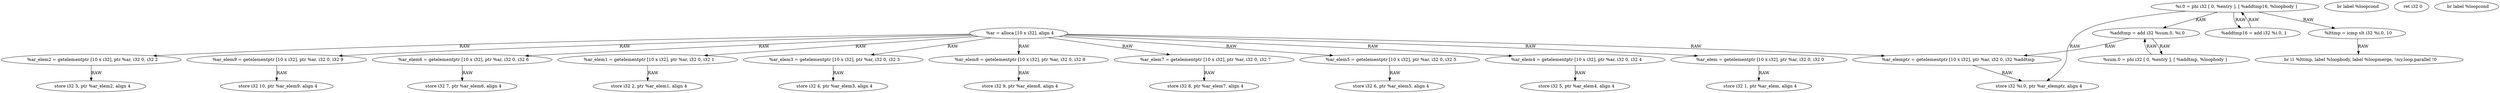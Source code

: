 digraph PDG {
  "n0" [label="  %ar = alloca [10 x i32], align 4"];
  "n29" [label="  %addtmp16 = add i32 %i.0, 1"];
  "n26" [label="  %addtmp = add i32 %sum.0, %i.0"];
  "n15" [label="  %ar_elem7 = getelementptr [10 x i32], ptr %ar, i32 0, i32 7"];
  "n11" [label="  %ar_elem5 = getelementptr [10 x i32], ptr %ar, i32 0, i32 5"];
  "n9" [label="  %ar_elem4 = getelementptr [10 x i32], ptr %ar, i32 0, i32 4"];
  "n2" [label="  store i32 1, ptr %ar_elem, align 4"];
  "n16" [label="  store i32 8, ptr %ar_elem7, align 4"];
  "n30" [label="  br label %loopcond"];
  "n8" [label="  store i32 4, ptr %ar_elem3, align 4"];
  "n31" [label="  ret i32 0"];
  "n21" [label="  br label %loopcond"];
  "n1" [label="  %ar_elem = getelementptr [10 x i32], ptr %ar, i32 0, i32 0"];
  "n5" [label="  %ar_elem2 = getelementptr [10 x i32], ptr %ar, i32 0, i32 2"];
  "n7" [label="  %ar_elem3 = getelementptr [10 x i32], ptr %ar, i32 0, i32 3"];
  "n20" [label="  store i32 10, ptr %ar_elem9, align 4"];
  "n27" [label="  %ar_elemptr = getelementptr [10 x i32], ptr %ar, i32 0, i32 %addtmp"];
  "n19" [label="  %ar_elem9 = getelementptr [10 x i32], ptr %ar, i32 0, i32 9"];
  "n25" [label="  br i1 %lttmp, label %loopbody, label %loopmerge, !my.loop.parallel !0"];
  "n6" [label="  store i32 3, ptr %ar_elem2, align 4"];
  "n13" [label="  %ar_elem6 = getelementptr [10 x i32], ptr %ar, i32 0, i32 6"];
  "n22" [label="  %i.0 = phi i32 [ 0, %entry ], [ %addtmp16, %loopbody ]"];
  "n28" [label="  store i32 %i.0, ptr %ar_elemptr, align 4"];
  "n3" [label="  %ar_elem1 = getelementptr [10 x i32], ptr %ar, i32 0, i32 1"];
  "n23" [label="  %sum.0 = phi i32 [ 0, %entry ], [ %addtmp, %loopbody ]"];
  "n12" [label="  store i32 6, ptr %ar_elem5, align 4"];
  "n17" [label="  %ar_elem8 = getelementptr [10 x i32], ptr %ar, i32 0, i32 8"];
  "n18" [label="  store i32 9, ptr %ar_elem8, align 4"];
  "n4" [label="  store i32 2, ptr %ar_elem1, align 4"];
  "n14" [label="  store i32 7, ptr %ar_elem6, align 4"];
  "n24" [label="  %lttmp = icmp slt i32 %i.0, 10"];
  "n10" [label="  store i32 5, ptr %ar_elem4, align 4"];
  "n0" -> "n27" [label="RAW"];
  "n0" -> "n19" [label="RAW"];
  "n0" -> "n17" [label="RAW"];
  "n0" -> "n15" [label="RAW"];
  "n0" -> "n13" [label="RAW"];
  "n0" -> "n11" [label="RAW"];
  "n0" -> "n9" [label="RAW"];
  "n0" -> "n7" [label="RAW"];
  "n0" -> "n5" [label="RAW"];
  "n0" -> "n3" [label="RAW"];
  "n0" -> "n1" [label="RAW"];
  "n1" -> "n2" [label="RAW"];
  "n3" -> "n4" [label="RAW"];
  "n5" -> "n6" [label="RAW"];
  "n7" -> "n8" [label="RAW"];
  "n9" -> "n10" [label="RAW"];
  "n11" -> "n12" [label="RAW"];
  "n13" -> "n14" [label="RAW"];
  "n15" -> "n16" [label="RAW"];
  "n17" -> "n18" [label="RAW"];
  "n19" -> "n20" [label="RAW"];
  "n22" -> "n29" [label="RAW"];
  "n22" -> "n28" [label="RAW"];
  "n22" -> "n26" [label="RAW"];
  "n22" -> "n24" [label="RAW"];
  "n23" -> "n26" [label="RAW"];
  "n24" -> "n25" [label="RAW"];
  "n26" -> "n23" [label="RAW"];
  "n26" -> "n27" [label="RAW"];
  "n27" -> "n28" [label="RAW"];
  "n29" -> "n22" [label="RAW"];
}
